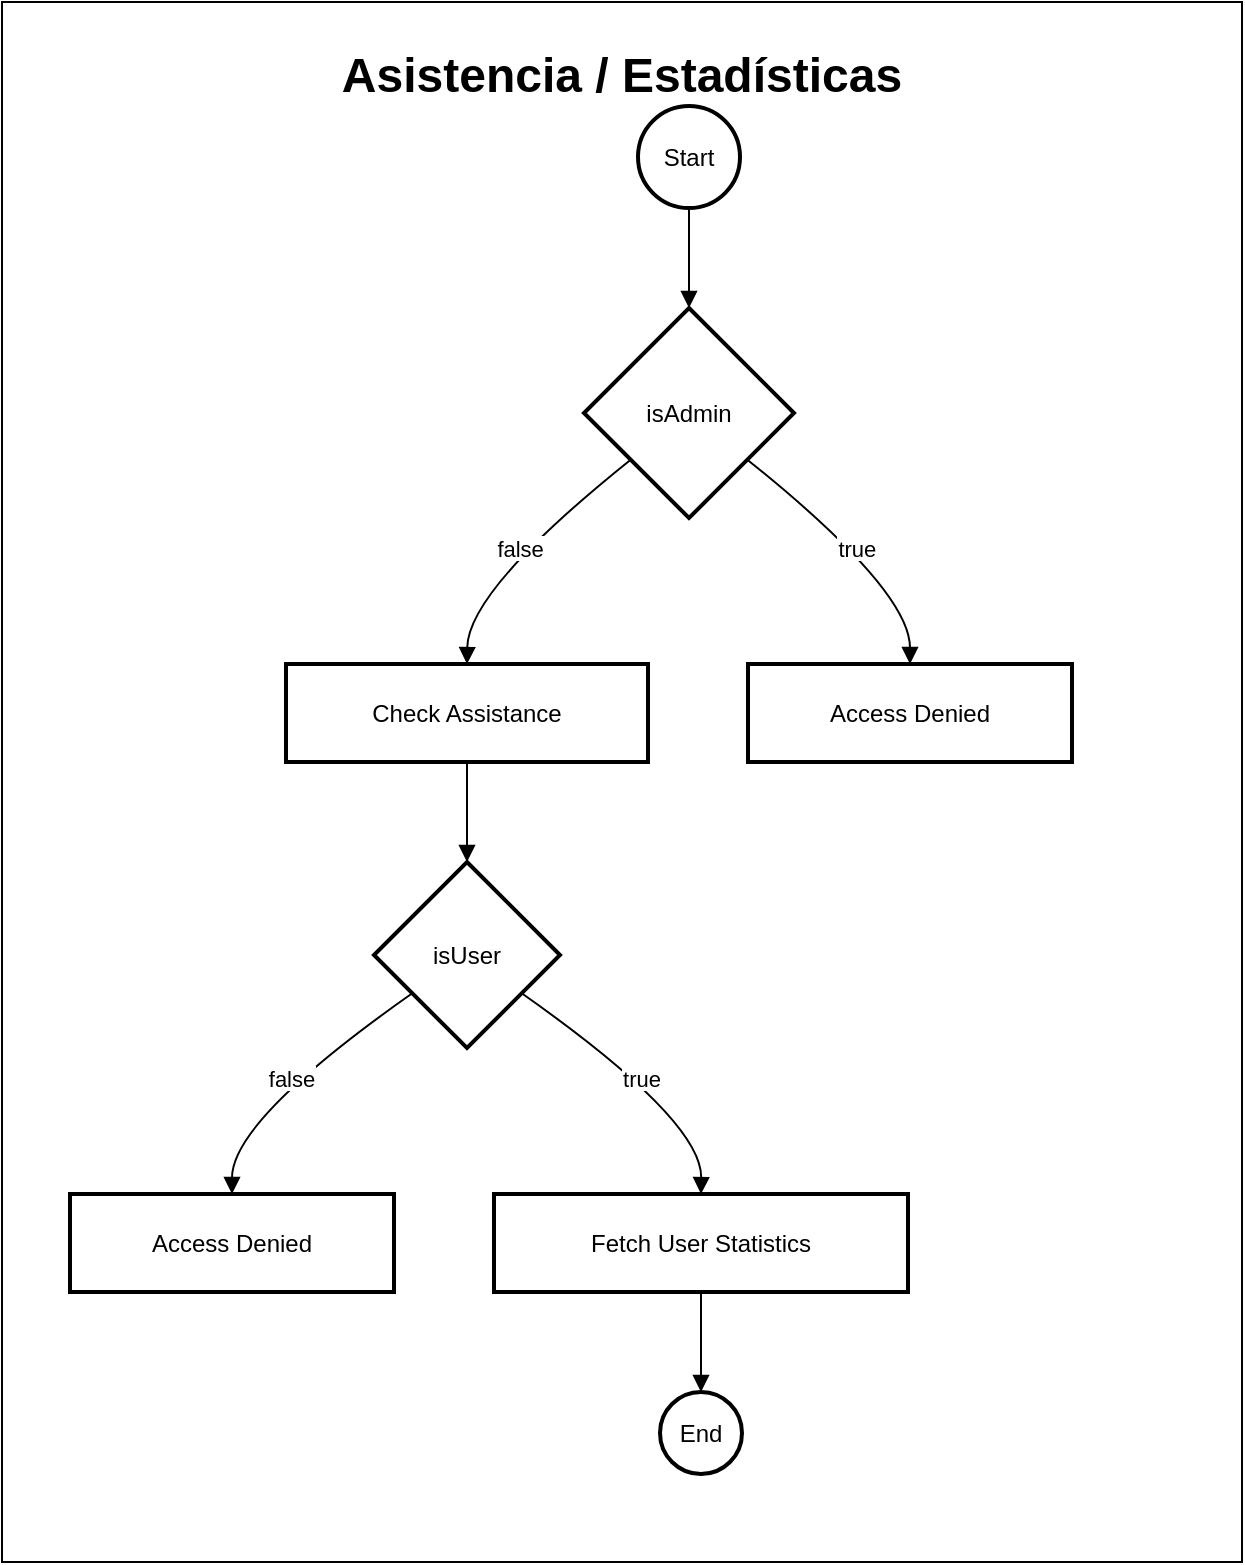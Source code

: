 <mxfile version="24.7.17">
  <diagram name="Página-1" id="wHUA3XtrXPM-F6iNouVa">
    <mxGraphModel dx="1434" dy="858" grid="1" gridSize="10" guides="1" tooltips="1" connect="1" arrows="1" fold="1" page="1" pageScale="1" pageWidth="1169" pageHeight="827" math="0" shadow="0">
      <root>
        <mxCell id="0" />
        <mxCell id="1" parent="0" />
        <mxCell id="FJavdH2falJoMMVDonU5-16" value="&lt;h1&gt;Asistencia / Estadísticas&lt;/h1&gt;" style="rounded=0;whiteSpace=wrap;html=1;verticalAlign=top;" vertex="1" parent="1">
          <mxGeometry x="300" y="20" width="620" height="780" as="geometry" />
        </mxCell>
        <mxCell id="2" value="Start" style="ellipse;aspect=fixed;strokeWidth=2;whiteSpace=wrap;" parent="1" vertex="1">
          <mxGeometry x="618" y="72" width="51" height="51" as="geometry" />
        </mxCell>
        <mxCell id="3" value="isAdmin" style="rhombus;strokeWidth=2;whiteSpace=wrap;" parent="1" vertex="1">
          <mxGeometry x="591" y="173" width="105" height="105" as="geometry" />
        </mxCell>
        <mxCell id="4" value="Check Assistance" style="whiteSpace=wrap;strokeWidth=2;" parent="1" vertex="1">
          <mxGeometry x="442" y="351" width="181" height="49" as="geometry" />
        </mxCell>
        <mxCell id="5" value="isUser" style="rhombus;strokeWidth=2;whiteSpace=wrap;" parent="1" vertex="1">
          <mxGeometry x="486" y="450" width="93" height="93" as="geometry" />
        </mxCell>
        <mxCell id="6" value="Access Denied" style="whiteSpace=wrap;strokeWidth=2;" parent="1" vertex="1">
          <mxGeometry x="334" y="616" width="162" height="49" as="geometry" />
        </mxCell>
        <mxCell id="7" value="Fetch User Statistics" style="whiteSpace=wrap;strokeWidth=2;" parent="1" vertex="1">
          <mxGeometry x="546" y="616" width="207" height="49" as="geometry" />
        </mxCell>
        <mxCell id="8" value="End" style="ellipse;aspect=fixed;strokeWidth=2;whiteSpace=wrap;" parent="1" vertex="1">
          <mxGeometry x="629" y="715" width="41" height="41" as="geometry" />
        </mxCell>
        <mxCell id="9" value="Access Denied" style="whiteSpace=wrap;strokeWidth=2;" parent="1" vertex="1">
          <mxGeometry x="673" y="351" width="162" height="49" as="geometry" />
        </mxCell>
        <mxCell id="10" value="" style="curved=1;startArrow=none;endArrow=block;exitX=0.5;exitY=0.99;entryX=0.5;entryY=0;" parent="1" source="2" target="3" edge="1">
          <mxGeometry relative="1" as="geometry">
            <Array as="points" />
          </mxGeometry>
        </mxCell>
        <mxCell id="11" value="false" style="curved=1;startArrow=none;endArrow=block;exitX=0;exitY=0.9;entryX=0.5;entryY=0;" parent="1" source="3" target="4" edge="1">
          <mxGeometry relative="1" as="geometry">
            <Array as="points">
              <mxPoint x="533" y="314" />
            </Array>
          </mxGeometry>
        </mxCell>
        <mxCell id="12" value="" style="curved=1;startArrow=none;endArrow=block;exitX=0.5;exitY=1;entryX=0.5;entryY=0;" parent="1" source="4" target="5" edge="1">
          <mxGeometry relative="1" as="geometry">
            <Array as="points" />
          </mxGeometry>
        </mxCell>
        <mxCell id="13" value="false" style="curved=1;startArrow=none;endArrow=block;exitX=0;exitY=0.85;entryX=0.5;entryY=-0.01;" parent="1" source="5" target="6" edge="1">
          <mxGeometry relative="1" as="geometry">
            <Array as="points">
              <mxPoint x="415" y="579" />
            </Array>
          </mxGeometry>
        </mxCell>
        <mxCell id="14" value="true" style="curved=1;startArrow=none;endArrow=block;exitX=1;exitY=0.85;entryX=0.5;entryY=-0.01;" parent="1" source="5" target="7" edge="1">
          <mxGeometry relative="1" as="geometry">
            <Array as="points">
              <mxPoint x="650" y="579" />
            </Array>
          </mxGeometry>
        </mxCell>
        <mxCell id="15" value="" style="curved=1;startArrow=none;endArrow=block;exitX=0.5;exitY=0.99;entryX=0.51;entryY=-0.01;" parent="1" source="7" target="8" edge="1">
          <mxGeometry relative="1" as="geometry">
            <Array as="points" />
          </mxGeometry>
        </mxCell>
        <mxCell id="16" value="true" style="curved=1;startArrow=none;endArrow=block;exitX=1;exitY=0.9;entryX=0.5;entryY=0;" parent="1" source="3" target="9" edge="1">
          <mxGeometry relative="1" as="geometry">
            <Array as="points">
              <mxPoint x="754" y="314" />
            </Array>
          </mxGeometry>
        </mxCell>
      </root>
    </mxGraphModel>
  </diagram>
</mxfile>

